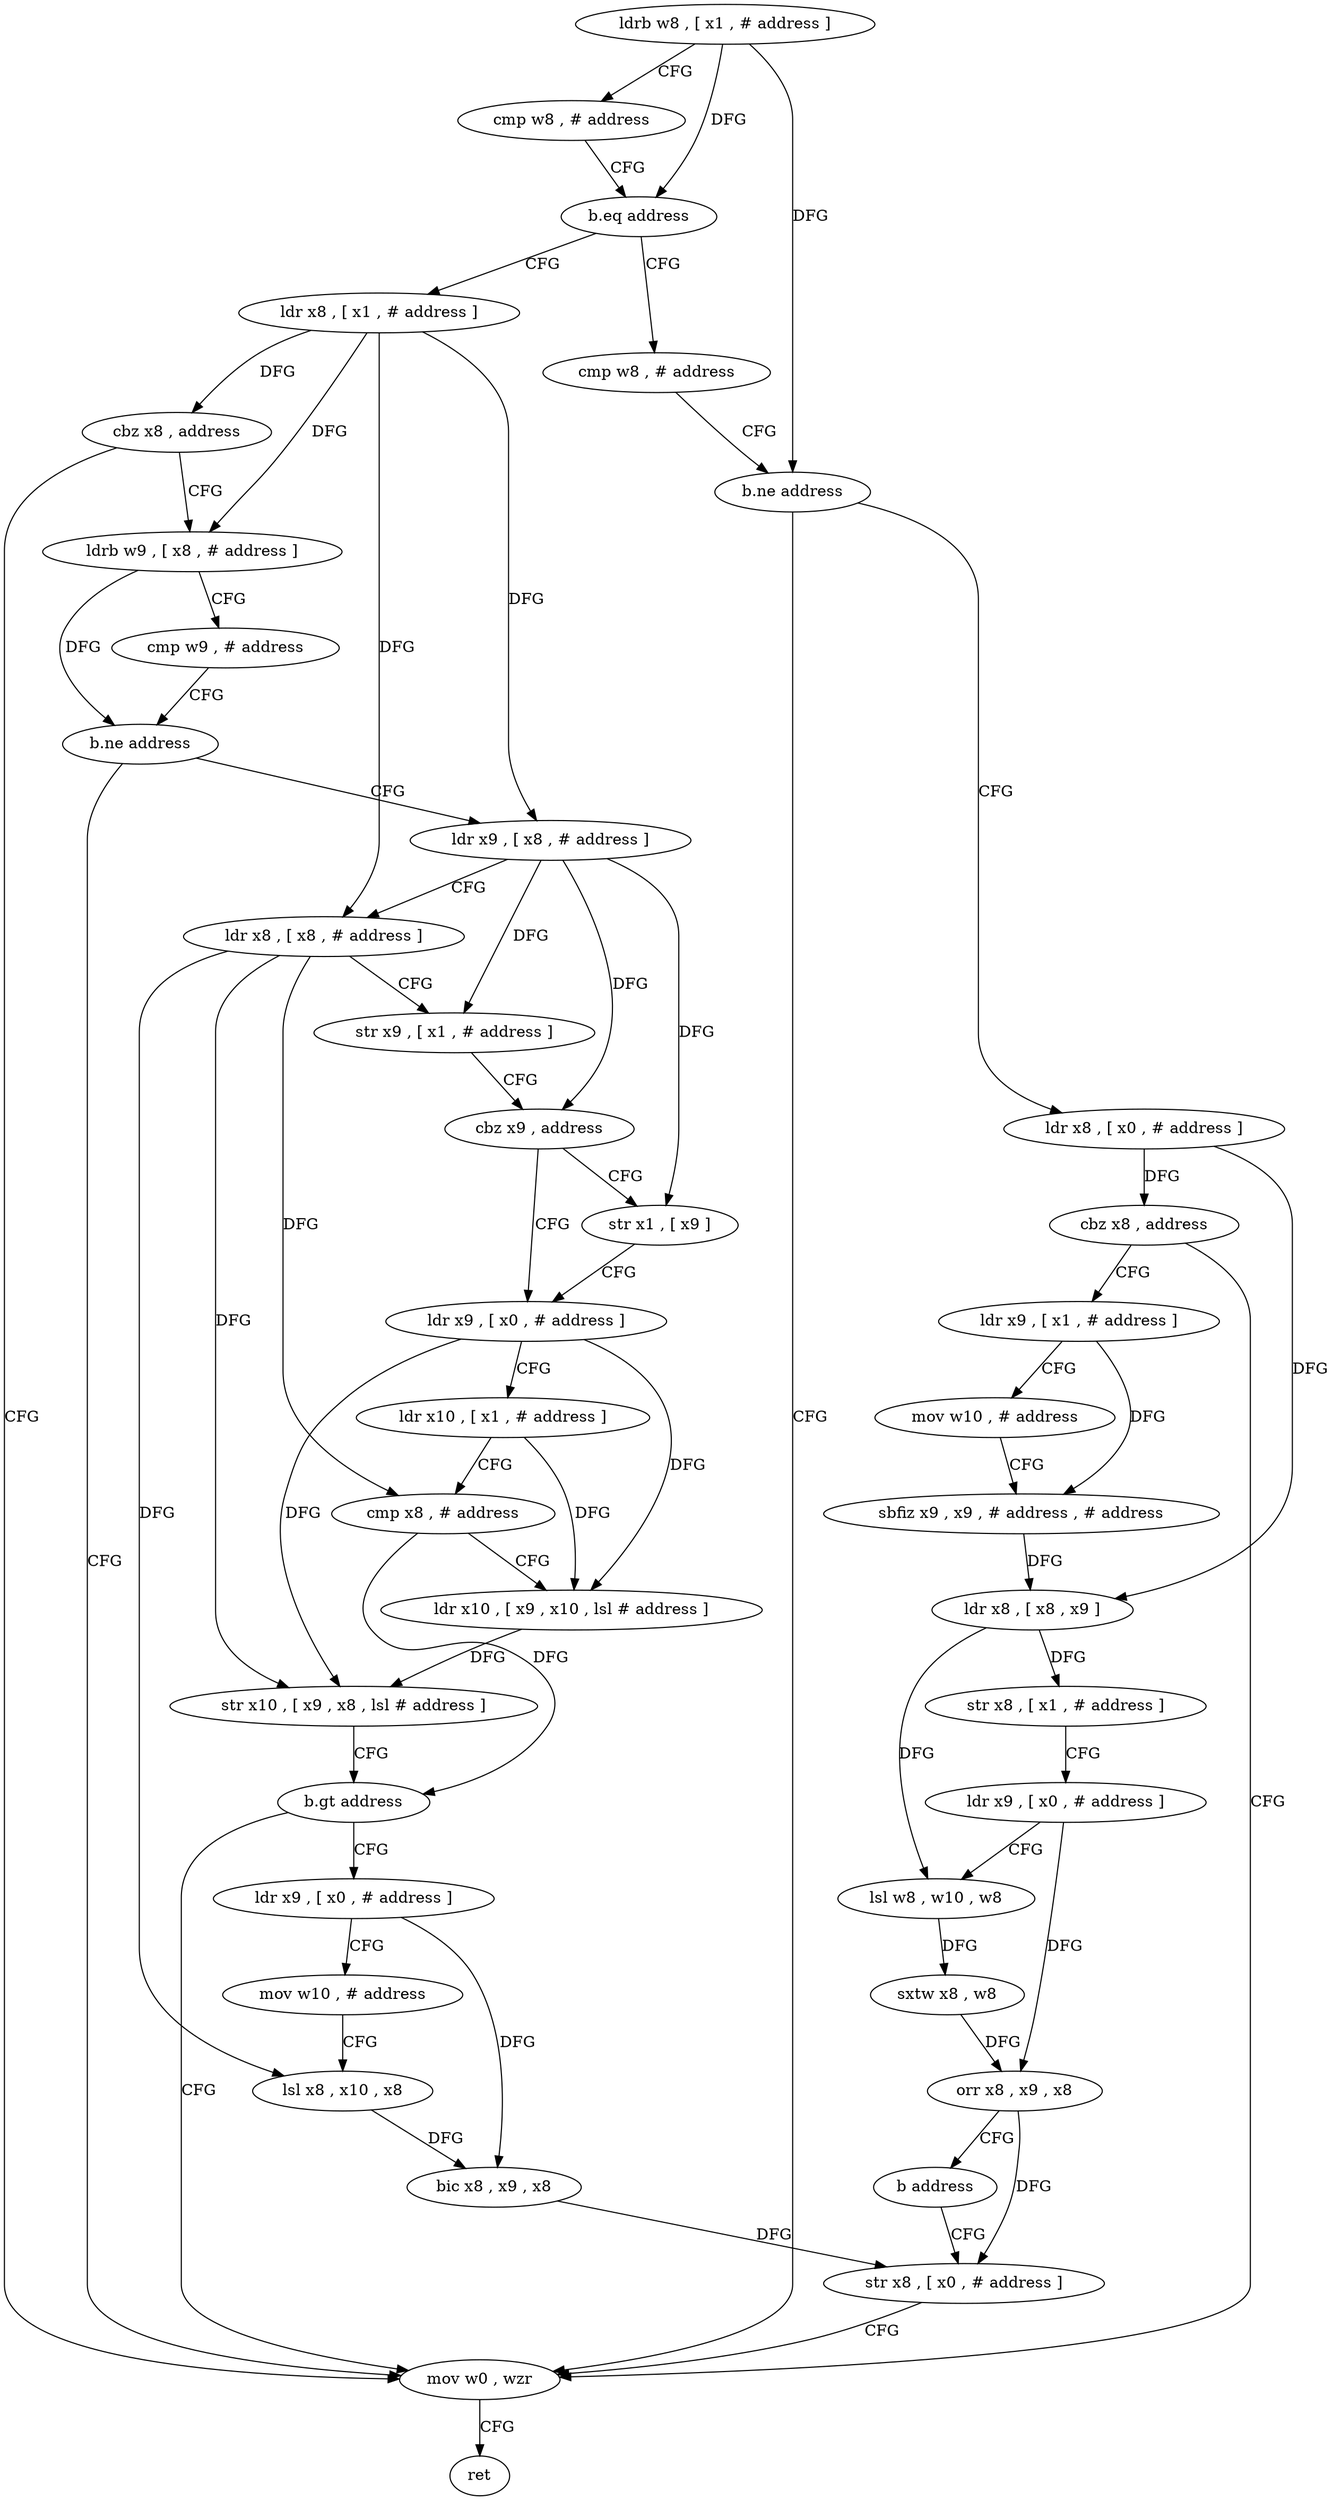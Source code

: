 digraph "func" {
"4237388" [label = "ldrb w8 , [ x1 , # address ]" ]
"4237392" [label = "cmp w8 , # address" ]
"4237396" [label = "b.eq address" ]
"4237456" [label = "ldr x8 , [ x1 , # address ]" ]
"4237400" [label = "cmp w8 , # address" ]
"4237460" [label = "cbz x8 , address" ]
"4237540" [label = "mov w0 , wzr" ]
"4237464" [label = "ldrb w9 , [ x8 , # address ]" ]
"4237404" [label = "b.ne address" ]
"4237408" [label = "ldr x8 , [ x0 , # address ]" ]
"4237544" [label = "ret" ]
"4237468" [label = "cmp w9 , # address" ]
"4237472" [label = "b.ne address" ]
"4237476" [label = "ldr x9 , [ x8 , # address ]" ]
"4237412" [label = "cbz x8 , address" ]
"4237416" [label = "ldr x9 , [ x1 , # address ]" ]
"4237480" [label = "ldr x8 , [ x8 , # address ]" ]
"4237484" [label = "str x9 , [ x1 , # address ]" ]
"4237488" [label = "cbz x9 , address" ]
"4237496" [label = "ldr x9 , [ x0 , # address ]" ]
"4237492" [label = "str x1 , [ x9 ]" ]
"4237420" [label = "mov w10 , # address" ]
"4237424" [label = "sbfiz x9 , x9 , # address , # address" ]
"4237428" [label = "ldr x8 , [ x8 , x9 ]" ]
"4237432" [label = "str x8 , [ x1 , # address ]" ]
"4237436" [label = "ldr x9 , [ x0 , # address ]" ]
"4237440" [label = "lsl w8 , w10 , w8" ]
"4237444" [label = "sxtw x8 , w8" ]
"4237448" [label = "orr x8 , x9 , x8" ]
"4237452" [label = "b address" ]
"4237536" [label = "str x8 , [ x0 , # address ]" ]
"4237500" [label = "ldr x10 , [ x1 , # address ]" ]
"4237504" [label = "cmp x8 , # address" ]
"4237508" [label = "ldr x10 , [ x9 , x10 , lsl # address ]" ]
"4237512" [label = "str x10 , [ x9 , x8 , lsl # address ]" ]
"4237516" [label = "b.gt address" ]
"4237520" [label = "ldr x9 , [ x0 , # address ]" ]
"4237524" [label = "mov w10 , # address" ]
"4237528" [label = "lsl x8 , x10 , x8" ]
"4237532" [label = "bic x8 , x9 , x8" ]
"4237388" -> "4237392" [ label = "CFG" ]
"4237388" -> "4237396" [ label = "DFG" ]
"4237388" -> "4237404" [ label = "DFG" ]
"4237392" -> "4237396" [ label = "CFG" ]
"4237396" -> "4237456" [ label = "CFG" ]
"4237396" -> "4237400" [ label = "CFG" ]
"4237456" -> "4237460" [ label = "DFG" ]
"4237456" -> "4237464" [ label = "DFG" ]
"4237456" -> "4237476" [ label = "DFG" ]
"4237456" -> "4237480" [ label = "DFG" ]
"4237400" -> "4237404" [ label = "CFG" ]
"4237460" -> "4237540" [ label = "CFG" ]
"4237460" -> "4237464" [ label = "CFG" ]
"4237540" -> "4237544" [ label = "CFG" ]
"4237464" -> "4237468" [ label = "CFG" ]
"4237464" -> "4237472" [ label = "DFG" ]
"4237404" -> "4237540" [ label = "CFG" ]
"4237404" -> "4237408" [ label = "CFG" ]
"4237408" -> "4237412" [ label = "DFG" ]
"4237408" -> "4237428" [ label = "DFG" ]
"4237468" -> "4237472" [ label = "CFG" ]
"4237472" -> "4237540" [ label = "CFG" ]
"4237472" -> "4237476" [ label = "CFG" ]
"4237476" -> "4237480" [ label = "CFG" ]
"4237476" -> "4237484" [ label = "DFG" ]
"4237476" -> "4237488" [ label = "DFG" ]
"4237476" -> "4237492" [ label = "DFG" ]
"4237412" -> "4237540" [ label = "CFG" ]
"4237412" -> "4237416" [ label = "CFG" ]
"4237416" -> "4237420" [ label = "CFG" ]
"4237416" -> "4237424" [ label = "DFG" ]
"4237480" -> "4237484" [ label = "CFG" ]
"4237480" -> "4237504" [ label = "DFG" ]
"4237480" -> "4237512" [ label = "DFG" ]
"4237480" -> "4237528" [ label = "DFG" ]
"4237484" -> "4237488" [ label = "CFG" ]
"4237488" -> "4237496" [ label = "CFG" ]
"4237488" -> "4237492" [ label = "CFG" ]
"4237496" -> "4237500" [ label = "CFG" ]
"4237496" -> "4237508" [ label = "DFG" ]
"4237496" -> "4237512" [ label = "DFG" ]
"4237492" -> "4237496" [ label = "CFG" ]
"4237420" -> "4237424" [ label = "CFG" ]
"4237424" -> "4237428" [ label = "DFG" ]
"4237428" -> "4237432" [ label = "DFG" ]
"4237428" -> "4237440" [ label = "DFG" ]
"4237432" -> "4237436" [ label = "CFG" ]
"4237436" -> "4237440" [ label = "CFG" ]
"4237436" -> "4237448" [ label = "DFG" ]
"4237440" -> "4237444" [ label = "DFG" ]
"4237444" -> "4237448" [ label = "DFG" ]
"4237448" -> "4237452" [ label = "CFG" ]
"4237448" -> "4237536" [ label = "DFG" ]
"4237452" -> "4237536" [ label = "CFG" ]
"4237536" -> "4237540" [ label = "CFG" ]
"4237500" -> "4237504" [ label = "CFG" ]
"4237500" -> "4237508" [ label = "DFG" ]
"4237504" -> "4237508" [ label = "CFG" ]
"4237504" -> "4237516" [ label = "DFG" ]
"4237508" -> "4237512" [ label = "DFG" ]
"4237512" -> "4237516" [ label = "CFG" ]
"4237516" -> "4237540" [ label = "CFG" ]
"4237516" -> "4237520" [ label = "CFG" ]
"4237520" -> "4237524" [ label = "CFG" ]
"4237520" -> "4237532" [ label = "DFG" ]
"4237524" -> "4237528" [ label = "CFG" ]
"4237528" -> "4237532" [ label = "DFG" ]
"4237532" -> "4237536" [ label = "DFG" ]
}
